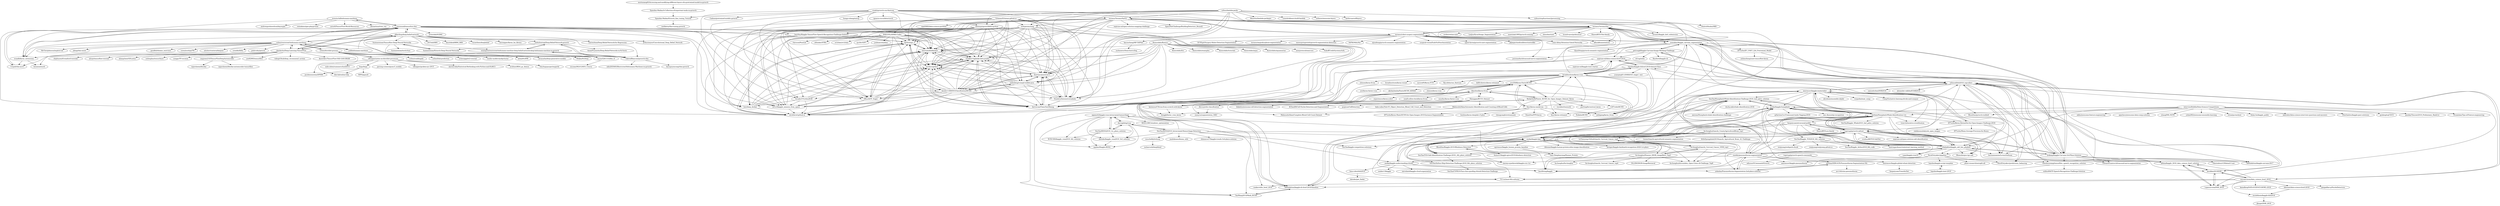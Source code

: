 digraph G {
"monsta-hd/boltzmann-machines" -> "meownoid/tensorfow-rbm"
"monsta-hd/boltzmann-machines" -> "andrewgordonwilson/bayesgan" ["e"=1]
"monsta-hd/boltzmann-machines" -> "wuaalb/keras_extensions"
"monsta-hd/boltzmann-machines" -> "reiinakano/gan-playground"
"monsta-hd/boltzmann-machines" -> "astorfi/TensorFlow-World-Resources" ["e"=1]
"monsta-hd/boltzmann-machines" -> "ofirnachum/tree_rnn" ["e"=1]
"fgvbrt/nips_rl" -> "sherman/blobkeeper"
"fgvbrt/nips_rl" -> "atrof/atrof.github.io"
"fgvbrt/nips_rl" -> "oavdeev/getbox"
"Shenggan/BCCD_Dataset" -> "kbardool/keras-frcnn"
"Shenggan/BCCD_Dataset" -> "MahmudulAlam/Complete-Blood-Cell-Count-Dataset"
"Shenggan/BCCD_Dataset" -> "zxaoyou/segmentation_WBC"
"Shenggan/BCCD_Dataset" -> "MahmudulAlam/Automatic-Identification-and-Counting-of-Blood-Cells"
"Shenggan/BCCD_Dataset" -> "dhruvp/wbc-classification"
"Shenggan/BCCD_Dataset" -> "KChen89/Cell-Nuclei-Detection-and-Segmentation" ["e"=1]
"Shenggan/BCCD_Dataset" -> "quqixun/CellDetection"
"Shenggan/BCCD_Dataset" -> "bala-codes/Yolo-V5_Object_Detection_Blood_Cell_Count_and_Detection"
"Shenggan/BCCD_Dataset" -> "blakeliu/awesome-cell-detection-segmentation" ["e"=1]
"wuaalb/keras_extensions" -> "meownoid/tensorfow-rbm"
"wuaalb/keras_extensions" -> "benanne/morb" ["e"=1]
"wuaalb/keras_extensions" -> "Cospel/rbm-ae-tf"
"tugstugi/pytorch-speech-commands" -> "adiyoss/GCommandsPytorch"
"tugstugi/pytorch-speech-commands" -> "xiaozhouwang/tensorflow_speech_recognition_solution"
"ternaus/TernausNetV2" -> "ternaus/TernausNet"
"ternaus/TernausNetV2" -> "ternaus/robot-surgery-segmentation"
"ternaus/TernausNetV2" -> "dmitrijsc/practical-rl"
"ternaus/TernausNetV2" -> "ternaus/kaggle_dstl_submission" ["e"=1]
"ternaus/TernausNetV2" -> "kiselev1189/EEGClassificationMCNN"
"ternaus/TernausNetV2" -> "ex4sperans/mag"
"ternaus/TernausNetV2" -> "oavdeev/getbox"
"ternaus/TernausNetV2" -> "sherman/blobkeeper"
"ternaus/TernausNetV2" -> "Dumbris/InteractiveLabeler"
"ternaus/TernausNetV2" -> "n01z3/kaggle_amazon_from_space"
"ternaus/TernausNetV2" -> "fgvbrt/nips_rl"
"ternaus/TernausNetV2" -> "lext/deep_docker"
"ternaus/TernausNetV2" -> "DBusAI/TF_Eager"
"ternaus/TernausNetV2" -> "neptune-ml/open-solution-mapping-challenge" ["e"=1]
"ternaus/TernausNetV2" -> "SpaceNetChallenge/BuildingDetectors_Round2" ["e"=1]
"broadinstitute/keras-rcnn" -> "lopuhin/kaggle-dsbowl-2018-dataset-fixes"
"broadinstitute/keras-rcnn" -> "killthekitten/kaggle-ds-bowl-2018-baseline"
"broadinstitute/keras-rcnn" -> "yhenon/keras-frcnn" ["e"=1]
"broadinstitute/keras-rcnn" -> "neptune-ml/data-science-bowl-2018"
"broadinstitute/keras-rcnn" -> "asanakoy/kaggle_carvana_segmentation"
"broadinstitute/keras-rcnn" -> "broadinstitute/keras-resnet" ["e"=1]
"broadinstitute/keras-rcnn" -> "jinfagang/keras_frcnn" ["e"=1]
"broadinstitute/keras-rcnn" -> "YanWang2014/Mask_RCNN"
"broadinstitute/keras-rcnn" -> "selimsef/dsb2018_topcoders"
"broadinstitute/keras-rcnn" -> "you359/Keras-FasterRCNN"
"broadinstitute/keras-rcnn" -> "aurora95/Keras-FCN" ["e"=1]
"broadinstitute/keras-rcnn" -> "fizyr/keras-retinanet" ["e"=1]
"broadinstitute/keras-rcnn" -> "ternaus/TernausNet"
"broadinstitute/keras-rcnn" -> "flyyufelix/cnn_finetune" ["e"=1]
"broadinstitute/keras-rcnn" -> "delftrobotics/keras-retinanet"
"Spandan-Madan/A-Collection-of-important-tasks-in-pytorch" -> "Spandan-Madan/Pytorch_fine_tuning_Tutorial"
"lime-robot/dsb2019" -> "okotaku/pet_finder" ["e"=1]
"fluencelabs/fluence" -> "fluencelabs/fce"
"fluencelabs/fluence" -> "Dumbris/InteractiveLabeler"
"fluencelabs/fluence" -> "dmitrijsc/practical-rl"
"fluencelabs/fluence" -> "fluencelabs/examples"
"fluencelabs/fluence" -> "fluencelabs/tutorials"
"fluencelabs/fluence" -> "oavdeev/getbox"
"fluencelabs/fluence" -> "fluencelabs/aqua"
"fluencelabs/fluence" -> "dartrevan/ChemTextMining"
"fluencelabs/fluence" -> "sherman/blobkeeper"
"fluencelabs/fluence" -> "indeedeng/vowpal-wabbit-java"
"fluencelabs/fluence" -> "kiselev1189/EEGClassificationMCNN"
"fluencelabs/fluence" -> "fluencelabs/aquamarine"
"fluencelabs/fluence" -> "emakhov/agilelab-data-quality"
"fluencelabs/fluence" -> "nearprotocol/nearcore" ["e"=1]
"fluencelabs/fluence" -> "TinkoffCreditSystems/tofu" ["e"=1]
"you359/Keras-FasterRCNN" -> "jinfagang/keras_frcnn" ["e"=1]
"you359/Keras-FasterRCNN" -> "RockyXu66/Faster_RCNN_for_Open_Images_Dataset_Keras"
"you359/Keras-FasterRCNN" -> "kbardool/keras-frcnn"
"you359/Keras-FasterRCNN" -> "kentaroy47/frcnn-from-scratch-with-keras"
"you359/Keras-FasterRCNN" -> "yizt/keras-faster-rcnn"
"you359/Keras-FasterRCNN" -> "dongjk/faster_rcnn_keras"
"you359/Keras-FasterRCNN" -> "broadinstitute/keras-rcnn"
"you359/Keras-FasterRCNN" -> "fizyr/keras-maskrcnn"
"you359/Keras-FasterRCNN" -> "akshaylamba/FasterRCNN_KERAS" ["e"=1]
"you359/Keras-FasterRCNN" -> "yhenon/keras-rcnn"
"LiChenyang-Github/tianchi_Cervical_Cancer_top4" -> "lin-honghui/tianchi_Cervical_Cancer_VNNI_top1"
"LiChenyang-Github/tianchi_Cervical_Cancer_top4" -> "lin-honghui/drivendata_Open-Cities-AI-Challenge_Top8"
"ryfeus/lambda-packs" -> "Miserlou/lambda-packages" ["e"=1]
"ryfeus/lambda-packs" -> "dmitrijsc/practical-rl"
"ryfeus/lambda-packs" -> "ryfeus/stepfunctions2processing"
"ryfeus/lambda-packs" -> "oavdeev/getbox"
"ryfeus/lambda-packs" -> "Dumbris/InteractiveLabeler"
"ryfeus/lambda-packs" -> "ryansb/sklearn-build-lambda" ["e"=1]
"ryfeus/lambda-packs" -> "kiselev1189/EEGClassificationMCNN"
"ryfeus/lambda-packs" -> "ex4sperans/mag"
"ryfeus/lambda-packs" -> "indeedeng/vowpal-wabbit-java"
"ryfeus/lambda-packs" -> "mthenw/awesome-layers" ["e"=1]
"ryfeus/lambda-packs" -> "keithrozario/Klayers" ["e"=1]
"ryfeus/lambda-packs" -> "ternaus/TernausNetV2"
"ryfeus/lambda-packs" -> "emakhov/agilelab-data-quality"
"ryfeus/lambda-packs" -> "dartrevan/ChemTextMining"
"ryfeus/lambda-packs" -> "alexeygrigorev/libftrl-python"
"SeuTao/Humpback-Whale-Identification-Challenge-2019_2nd_palce_solution" -> "pudae/kaggle-humpback"
"SeuTao/Humpback-Whale-Identification-Challenge-2019_2nd_palce_solution" -> "earhian/Humpback-Whale-Identification-1st-"
"SeuTao/Humpback-Whale-Identification-Challenge-2019_2nd_palce_solution" -> "SeuTao/TGS-Salt-Identification-Challenge-2018-_4th_place_solution"
"SeuTao/Humpback-Whale-Identification-Challenge-2019_2nd_palce_solution" -> "SeuTao/Airbus-Ship-Detection-Challenge-2018_8th_place_solution"
"SeuTao/Humpback-Whale-Identification-Challenge-2019_2nd_palce_solution" -> "pudae/kaggle-hpa"
"SeuTao/Humpback-Whale-Identification-Challenge-2019_2nd_palce_solution" -> "aaxwaz/Humpback-whale-identification-challenge"
"SeuTao/Humpback-Whale-Identification-Challenge-2019_2nd_palce_solution" -> "ducha-aiki/whale-identification-2018"
"SeuTao/Humpback-Whale-Identification-Challenge-2019_2nd_palce_solution" -> "maciej-sypetkowski/kaggle-rcic-1st"
"Spandan-Madan/Pytorch_fine_tuning_Tutorial" -> "meliketoy/fine-tuning.pytorch"
"earhian/Humpback-Whale-Identification-1st-" -> "SeuTao/Humpback-Whale-Identification-Challenge-2019_2nd_palce_solution"
"earhian/Humpback-Whale-Identification-1st-" -> "pudae/kaggle-humpback"
"earhian/Humpback-Whale-Identification-1st-" -> "pudae/kaggle-hpa"
"earhian/Humpback-Whale-Identification-1st-" -> "amirassov/kaggle-imaterialist"
"earhian/Humpback-Whale-Identification-1st-" -> "ybabakhin/kaggle_salt_bes_phalanx"
"earhian/Humpback-Whale-Identification-1st-" -> "tugstugi/pytorch-saltnet"
"earhian/Humpback-Whale-Identification-1st-" -> "bermanmaxim/LovaszSoftmax" ["e"=1]
"earhian/Humpback-Whale-Identification-1st-" -> "SeuTao/Kaggle_Whale2019_2nd_palce_solution"
"earhian/Humpback-Whale-Identification-1st-" -> "trent-b/iterative-stratification" ["e"=1]
"earhian/Humpback-Whale-Identification-1st-" -> "bestfitting/kaggle" ["e"=1]
"earhian/Humpback-Whale-Identification-1st-" -> "sneddy/pneumothorax-segmentation"
"earhian/Humpback-Whale-Identification-1st-" -> "selimsef/dsb2018_topcoders"
"earhian/Humpback-Whale-Identification-1st-" -> "ZFTurbo/Keras-RetinaNet-for-Open-Images-Challenge-2018"
"earhian/Humpback-Whale-Identification-1st-" -> "liaopeiyuan/ml-arsenal-public"
"earhian/Humpback-Whale-Identification-1st-" -> "PavelOstyakov/pipeline"
"RockyXu66/Faster_RCNN_for_Open_Images_Dataset_Keras" -> "kbardool/keras-frcnn"
"RockyXu66/Faster_RCNN_for_Open_Images_Dataset_Keras" -> "you359/Keras-FasterRCNN"
"RockyXu66/Faster_RCNN_for_Open_Images_Dataset_Keras" -> "kentaroy47/frcnn-from-scratch-with-keras"
"RockyXu66/Faster_RCNN_for_Open_Images_Dataset_Keras" -> "jinfagang/keras_frcnn" ["e"=1]
"RockyXu66/Faster_RCNN_for_Open_Images_Dataset_Keras" -> "dongjk/faster_rcnn_keras"
"RockyXu66/Faster_RCNN_for_Open_Images_Dataset_Keras" -> "broadinstitute/keras-rcnn"
"RockyXu66/Faster_RCNN_for_Open_Images_Dataset_Keras" -> "1297rohit/RCNN"
"RockyXu66/Faster_RCNN_for_Open_Images_Dataset_Keras" -> "fizyr/keras-retinanet" ["e"=1]
"RockyXu66/Faster_RCNN_for_Open_Images_Dataset_Keras" -> "fizyr/keras-maskrcnn"
"RockyXu66/Faster_RCNN_for_Open_Images_Dataset_Keras" -> "tryolabs/luminoth" ["e"=1]
"RockyXu66/Faster_RCNN_for_Open_Images_Dataset_Keras" -> "pierluigiferrari/ssd_keras" ["e"=1]
"SeuTao/RSNA2019_Intracranial-Hemorrhage-Detection" -> "darraghdog/rsna"
"SeuTao/RSNA2019_Intracranial-Hemorrhage-Detection" -> "okotaku/kaggle_rsna2019_3rd_solution"
"SeuTao/RSNA2019_Intracranial-Hemorrhage-Detection" -> "SeuTao/kaggle-competition-solutions"
"SeuTao/RSNA2019_Intracranial-Hemorrhage-Detection" -> "appian42/kaggle-rsna-intracranial-hemorrhage"
"SeuTao/RSNA2019_Intracranial-Hemorrhage-Detection" -> "analokmaus/kuma_utils" ["e"=1]
"SeuTao/RSNA2019_Intracranial-Hemorrhage-Detection" -> "pudae/kaggle-hpa"
"SeuTao/RSNA2019_Intracranial-Hemorrhage-Detection" -> "muschellij2/ichseg"
"SeuTao/RSNA2019_Intracranial-Hemorrhage-Detection" -> "pudae/kaggle-understanding-clouds"
"SeuTao/RSNA2019_Intracranial-Hemorrhage-Detection" -> "yelanlan/Pneumothorax-Segmentation-2nd-place-solution"
"SeuTao/RSNA2019_Intracranial-Hemorrhage-Detection" -> "shimacos37/kaggle-trends-3rd-place-solution" ["e"=1]
"fizyr/keras-maskrcnn" -> "fizyr/keras-retinanet" ["e"=1]
"fizyr/keras-maskrcnn" -> "DeanDon/FPN-keras"
"fizyr/keras-maskrcnn" -> "ZFTurbo/Keras-Mask-RCNN-for-Open-Images-2019-Instance-Segmentation"
"fizyr/keras-maskrcnn" -> "jinfagang/keras_frcnn" ["e"=1]
"fizyr/keras-maskrcnn" -> "bonlime/keras-deeplab-v3-plus" ["e"=1]
"fizyr/keras-maskrcnn" -> "you359/Keras-FasterRCNN"
"fizyr/keras-maskrcnn" -> "broadinstitute/keras-rcnn"
"fizyr/keras-maskrcnn" -> "chengyangfu/retinamask" ["e"=1]
"spytensor/kaggle_human_protein_baseline" -> "Gary-Deeplearning/Human_Protein"
"ternaus/TernausNet" -> "ternaus/robot-surgery-segmentation"
"ternaus/TernausNet" -> "ternaus/TernausNetV2"
"ternaus/TernausNet" -> "asanakoy/kaggle_carvana_segmentation"
"ternaus/TernausNet" -> "ozan-oktay/Attention-Gated-Networks" ["e"=1]
"ternaus/TernausNet" -> "selimsef/dsb2018_topcoders"
"ternaus/TernausNet" -> "bermanmaxim/LovaszSoftmax" ["e"=1]
"ternaus/TernausNet" -> "lyakaap/Kaggle-Carvana-3rd-Place-Solution"
"ternaus/TernausNet" -> "albu/albumentations" ["e"=1]
"ternaus/TernausNet" -> "orobix/retina-unet" ["e"=1]
"ternaus/TernausNet" -> "LeeJunHyun/Image_Segmentation" ["e"=1]
"ternaus/TernausNet" -> "meetshah1995/pytorch-semseg" ["e"=1]
"ternaus/TernausNet" -> "zhixuhao/unet" ["e"=1]
"ternaus/TernausNet" -> "ternaus/kaggle_dstl_submission" ["e"=1]
"ternaus/TernausNet" -> "lucasb-eyer/pydensecrf" ["e"=1]
"ternaus/TernausNet" -> "ShawnBIT/UNet-family" ["e"=1]
"ZFTurbo/ZF_UNET_224_Pretrained_Model" -> "killthekitten/kaggle-carvana-2017"
"ZFTurbo/ZF_UNET_224_Pretrained_Model" -> "zizhaozhang/unet-tensorflow-keras" ["e"=1]
"1297rohit/RCNN" -> "Hulkido/RCNN"
"ybabakhin/kaggle_salt_bes_phalanx" -> "amirassov/kaggle-imaterialist"
"ybabakhin/kaggle_salt_bes_phalanx" -> "tugstugi/pytorch-saltnet"
"ybabakhin/kaggle_salt_bes_phalanx" -> "pudae/kaggle-humpback"
"ybabakhin/kaggle_salt_bes_phalanx" -> "earhian/Humpback-Whale-Identification-1st-"
"ybabakhin/kaggle_salt_bes_phalanx" -> "bermanmaxim/LovaszSoftmax" ["e"=1]
"ybabakhin/kaggle_salt_bes_phalanx" -> "pudae/kaggle-hpa"
"ybabakhin/kaggle_salt_bes_phalanx" -> "lRomul/argus-tgs-salt"
"ybabakhin/kaggle_salt_bes_phalanx" -> "selimsef/dsb2018_topcoders"
"ybabakhin/kaggle_salt_bes_phalanx" -> "SeuTao/Humpback-Whale-Identification-Challenge-2019_2nd_palce_solution"
"ybabakhin/kaggle_salt_bes_phalanx" -> "SeuTao/TGS-Salt-Identification-Challenge-2018-_4th_place_solution"
"ybabakhin/kaggle_salt_bes_phalanx" -> "sneddy/pneumothorax-segmentation"
"ybabakhin/kaggle_salt_bes_phalanx" -> "bestfitting/kaggle" ["e"=1]
"ybabakhin/kaggle_salt_bes_phalanx" -> "i-pan/kaggle-rsna18" ["e"=1]
"ybabakhin/kaggle_salt_bes_phalanx" -> "PavelOstyakov/pipeline"
"ybabakhin/kaggle_salt_bes_phalanx" -> "lyakaap/Kaggle-Carvana-3rd-Place-Solution"
"mortezamg63/Accessing-and-modifying-different-layers-of-a-pretrained-model-in-pytorch" -> "Spandan-Madan/A-Collection-of-important-tasks-in-pytorch"
"fuzimaoxinan/Pytorch-Deep-Neural-Networks" -> "fuzimaoxinan/Tensorflow-Deep-Neural-Networks"
"fuzimaoxinan/Tensorflow-Deep-Neural-Networks" -> "fuzimaoxinan/Pytorch-Deep-Neural-Networks"
"fuzimaoxinan/Tensorflow-Deep-Neural-Networks" -> "myme5261314/dbn_tf"
"fuzimaoxinan/Tensorflow-Deep-Neural-Networks" -> "fuzimaoxinan/torch-fuzz"
"lyakaap/Kaggle-Carvana-3rd-Place-Solution" -> "asanakoy/kaggle_carvana_segmentation"
"lyakaap/Kaggle-Carvana-3rd-Place-Solution" -> "pdima/kaggle_2018_data_science_bowl_solution"
"lyakaap/Kaggle-Carvana-3rd-Place-Solution" -> "tugstugi/pytorch-saltnet"
"lyakaap/Kaggle-Carvana-3rd-Place-Solution" -> "killthekitten/kaggle-carvana-2017"
"lyakaap/Kaggle-Carvana-3rd-Place-Solution" -> "selimsef/dsb2018_topcoders"
"lyakaap/Kaggle-Carvana-3rd-Place-Solution" -> "petrosgk/Kaggle-Carvana-Image-Masking-Challenge"
"lyakaap/Kaggle-Carvana-3rd-Place-Solution" -> "GlastonburyC/Dilated-U-net"
"lyakaap/Kaggle-Carvana-3rd-Place-Solution" -> "xiaozhouwang/tensorflow_speech_recognition_solution"
"lyakaap/Kaggle-Carvana-3rd-Place-Solution" -> "neptune-ml/data-science-bowl-2018"
"lyakaap/Kaggle-Carvana-3rd-Place-Solution" -> "EdwardTyantov/ultrasound-nerve-segmentation" ["e"=1]
"lyakaap/Kaggle-Carvana-3rd-Place-Solution" -> "ternaus/TernausNet"
"lyakaap/Kaggle-Carvana-3rd-Place-Solution" -> "ybabakhin/kaggle_salt_bes_phalanx"
"pudae/kaggle-hpa" -> "pudae/kaggle-humpback"
"pudae/kaggle-hpa" -> "SeuTao/Humpback-Whale-Identification-Challenge-2019_2nd_palce_solution"
"pudae/kaggle-hpa" -> "earhian/Humpback-Whale-Identification-1st-"
"pudae/kaggle-hpa" -> "YU1ut/imet-6th-soltuion"
"pudae/kaggle-hpa" -> "tugstugi/pytorch-saltnet"
"pudae/kaggle-hpa" -> "Gary-Deeplearning/Human_Protein"
"pudae/kaggle-hpa" -> "pudae/kaggle-understanding-clouds"
"pudae/kaggle-hpa" -> "spytensor/kaggle_human_protein_baseline"
"pudae/kaggle-hpa" -> "BloodAxe/Kaggle-2019-Blindness-Detection"
"pudae/kaggle-hpa" -> "maciej-sypetkowski/kaggle-rcic-1st"
"pudae/kaggle-hpa" -> "ildoonet/kaggle-human-protein-atlas-image-classification"
"pudae/kaggle-hpa" -> "SeuTao/kaggle-competition-solutions"
"pudae/kaggle-hpa" -> "amirassov/kaggle-imaterialist"
"pudae/kaggle-hpa" -> "psinger/kaggle-landmark-recognition-2020-1st-place" ["e"=1]
"pudae/kaggle-hpa" -> "ybabakhin/kaggle_salt_bes_phalanx"
"lin-honghui/tianchi_CountyAgriculturalBrain_top1" -> "lin-honghui/tianchi_Cervical_Cancer_VNNI_top1"
"lin-honghui/tianchi_CountyAgriculturalBrain_top1" -> "lin-honghui/drivendata_Open-Cities-AI-Challenge_Top8"
"lin-honghui/tianchi_CountyAgriculturalBrain_top1" -> "LiChenyang-Github/tianchi_Cervical_Cancer_top4"
"lin-honghui/tianchi_CountyAgriculturalBrain_top1" -> "lin-honghui/Huawei_DIGIX_ImageRetri_Top2"
"lin-honghui/tianchi_CountyAgriculturalBrain_top1" -> "Lmoer/tianchi-agricultural-semantic-segmentation"
"lin-honghui/tianchi_CountyAgriculturalBrain_top1" -> "littleSpongebob/2019tianchi_Agricultural_Brain_AI_Challenge"
"lin-honghui/Huawei_DIGIX_ImageRetri_Top2" -> "lin-honghui/tianchi_Cervical_Cancer_VNNI_top1"
"lin-honghui/Huawei_DIGIX_ImageRetri_Top2" -> "lin-honghui/drivendata_Open-Cities-AI-Challenge_Top8"
"lin-honghui/Huawei_DIGIX_ImageRetri_Top2" -> "lin-honghui/lin-honghui"
"lin-honghui/Huawei_DIGIX_ImageRetri_Top2" -> "lin-honghui/tianchi_Cervical_Cancer_top4"
"lin-honghui/Huawei_DIGIX_ImageRetri_Top2" -> "LiChenyang-Github/tianchi_Cervical_Cancer_top4"
"lin-honghui/Huawei_DIGIX_ImageRetri_Top2" -> "DLLXW/DIGIX-ImageRetrieval"
"SeuTao/Kaggle_TGS2018_4th_solution" -> "SeuTao/Kaggle_Airbus2018_8th_code"
"SeuTao/Kaggle_TGS2018_4th_solution" -> "matrixgardener/statistical_learning_method" ["e"=1]
"SeuTao/Kaggle_TGS2018_4th_solution" -> "weijiyang/webpack-chunk"
"SeuTao/Kaggle_TGS2018_4th_solution" -> "weijiyang/weijiyang.github.io" ["e"=1]
"interviewBubble/Data-Science-Competitions" -> "earhian/Humpback-Whale-Identification-1st-"
"interviewBubble/Data-Science-Competitions" -> "aikho/awesome-feature-engineering" ["e"=1]
"interviewBubble/Data-Science-Competitions" -> "apachecn/awesome-data-comp-solution" ["e"=1]
"interviewBubble/Data-Science-Competitions" -> "yhangf/ML-NOTE" ["e"=1]
"interviewBubble/Data-Science-Competitions" -> "ybabakhin/kaggle_salt_bes_phalanx"
"interviewBubble/Data-Science-Competitions" -> "BloodAxe/pytorch-toolbelt" ["e"=1]
"interviewBubble/Data-Science-Competitions" -> "yzhao062/awesome-ensemble-learning" ["e"=1]
"interviewBubble/Data-Science-Competitions" -> "h2oai/pystacknet" ["e"=1]
"interviewBubble/Data-Science-Competitions" -> "finlay-liu/kaggle_public" ["e"=1]
"interviewBubble/Data-Science-Competitions" -> "iamtodor/data-science-interview-questions-and-answers" ["e"=1]
"interviewBubble/Data-Science-Competitions" -> "EliotAndres/kaggle-past-solutions" ["e"=1]
"interviewBubble/Data-Science-Competitions" -> "geekinglcq/CDCS" ["e"=1]
"interviewBubble/Data-Science-Competitions" -> "guoday/Tencent2019_Preliminary_Rank1st" ["e"=1]
"interviewBubble/Data-Science-Competitions" -> "pudae/kaggle-hpa"
"interviewBubble/Data-Science-Competitions" -> "Pysamlam/Tips-of-Feature-engineering" ["e"=1]
"liaopeiyuan/ml-arsenal-public" -> "bermanmaxim/LovaszSoftmax" ["e"=1]
"liaopeiyuan/ml-arsenal-public" -> "tugstugi/pytorch-saltnet"
"liaopeiyuan/ml-arsenal-public" -> "ShawnBIT/Loss-family"
"liaopeiyuan/ml-arsenal-public" -> "SeuTao/Kaggle_TGS2018_4th_solution"
"liaopeiyuan/ml-arsenal-public" -> "lin-honghui/tianchi_CountyAgriculturalBrain_top1"
"liaopeiyuan/ml-arsenal-public" -> "SeuTao/TGS-Salt-Identification-Challenge-2018-_4th_place_solution"
"liaopeiyuan/ml-arsenal-public" -> "i-pan/kaggle-rsna18" ["e"=1]
"cmgreen210/TensorFlowDeepAutoencoder" -> "rajarsheem/libsdae-autoencoder-tensorflow" ["e"=1]
"cmgreen210/TensorFlowDeepAutoencoder" -> "rajarsheem/libsdae"
"selimsef/dsb2018_topcoders" -> "jacobkie/2018DSB"
"selimsef/dsb2018_topcoders" -> "Lopezurrutia/DSB_2018"
"selimsef/dsb2018_topcoders" -> "mirzaevinom/data_science_bowl_2018"
"selimsef/dsb2018_topcoders" -> "pdima/kaggle_2018_data_science_bowl_solution"
"selimsef/dsb2018_topcoders" -> "asanakoy/kaggle_carvana_segmentation"
"selimsef/dsb2018_topcoders" -> "lopuhin/kaggle-dsbowl-2018-dataset-fixes"
"selimsef/dsb2018_topcoders" -> "lyakaap/Kaggle-Carvana-3rd-Place-Solution"
"selimsef/dsb2018_topcoders" -> "ybabakhin/kaggle_salt_bes_phalanx"
"selimsef/dsb2018_topcoders" -> "samuelschen/DSB2018"
"selimsef/dsb2018_topcoders" -> "ternaus/TernausNet"
"selimsef/dsb2018_topcoders" -> "tugstugi/pytorch-saltnet"
"selimsef/dsb2018_topcoders" -> "alexander-rakhlin/ICIAR2018" ["e"=1]
"selimsef/dsb2018_topcoders" -> "PavelOstyakov/predictions_balancing"
"selimsef/dsb2018_topcoders" -> "amirassov/kaggle-imaterialist"
"selimsef/dsb2018_topcoders" -> "bermanmaxim/LovaszSoftmax" ["e"=1]
"kbardool/keras-frcnn" -> "kentaroy47/frcnn-from-scratch-with-keras"
"kbardool/keras-frcnn" -> "RockyXu66/Faster_RCNN_for_Open_Images_Dataset_Keras"
"kbardool/keras-frcnn" -> "you359/Keras-FasterRCNN"
"kbardool/keras-frcnn" -> "Shenggan/BCCD_Dataset"
"kbardool/keras-frcnn" -> "jinfagang/keras_frcnn" ["e"=1]
"kbardool/keras-frcnn" -> "small-yellow-duck/keras-frcnn"
"kbardool/keras-frcnn" -> "moyiliyi/keras-faster-rcnn" ["e"=1]
"kbardool/keras-frcnn" -> "experiencor/keras-yolo3" ["e"=1]
"creafz/pytorch-cnn-finetune" -> "dmitrijsc/practical-rl"
"creafz/pytorch-cnn-finetune" -> "ignacio-rocco/detectorch" ["e"=1]
"creafz/pytorch-cnn-finetune" -> "Spandan-Madan/Pytorch_fine_tuning_Tutorial"
"creafz/pytorch-cnn-finetune" -> "ternaus/TernausNetV2"
"creafz/pytorch-cnn-finetune" -> "bestfitting/kaggle" ["e"=1]
"creafz/pytorch-cnn-finetune" -> "kiselev1189/EEGClassificationMCNN"
"creafz/pytorch-cnn-finetune" -> "alexeygrigorev/libftrl-python"
"creafz/pytorch-cnn-finetune" -> "oavdeev/getbox"
"creafz/pytorch-cnn-finetune" -> "n01z3/kaggle_amazon_from_space"
"creafz/pytorch-cnn-finetune" -> "dartrevan/ChemTextMining"
"creafz/pytorch-cnn-finetune" -> "sherman/blobkeeper"
"creafz/pytorch-cnn-finetune" -> "pudae/kaggle-hpa"
"creafz/pytorch-cnn-finetune" -> "DBusAI/TF_Eager"
"creafz/pytorch-cnn-finetune" -> "Cadene/pretrained-models.pytorch" ["e"=1]
"creafz/pytorch-cnn-finetune" -> "hongyi-zhang/mixup" ["e"=1]
"amirassov/kaggle-global-wheat-detection" -> "liaopeiyuan/TransferDet"
"myme5261314/dbn_tf" -> "siucaan/ML0120EN_Course"
"mehulrastogi/Deep-Belief-Network-pytorch" -> "wmingwei/restricted-boltzmann-machine-deep-belief-network-deep-boltzmann-machine-in-pytorch"
"mehulrastogi/Deep-Belief-Network-pytorch" -> "GabrielBianconi/pytorch-rbm"
"mehulrastogi/Deep-Belief-Network-pytorch" -> "AmanPriyanshu/Deep-Belief-Networks-in-PyTorch"
"mehulrastogi/Deep-Belief-Network-pytorch" -> "fuzimaoxinan/Pytorch-Deep-Neural-Networks"
"yell/boltzmann-machines" -> "MelJan/PyDeep"
"yell/boltzmann-machines" -> "echen/restricted-boltzmann-machines"
"yell/boltzmann-machines" -> "atreyasha/deep-generative-models"
"yell/boltzmann-machines" -> "meownoid/tensorfow-rbm"
"echen/dirichlet-process" -> "tdhopper/notes-on-dirichlet-processes"
"echen/dirichlet-process" -> "kzhai/PyNPB" ["e"=1]
"echen/dirichlet-process" -> "echen/scaldingale" ["e"=1]
"echen/dirichlet-process" -> "jacobeisenstein/DPMM"
"echen/dirichlet-process" -> "echen/restricted-boltzmann-machines"
"echen/dirichlet-process" -> "echen/link-prediction" ["e"=1]
"echen/dirichlet-process" -> "echen/ggplot2-tutorial" ["e"=1]
"echen/dirichlet-process" -> "teodor-moldovan/dpcluster"
"echen/restricted-boltzmann-machines" -> "yell/boltzmann-machines"
"echen/restricted-boltzmann-machines" -> "echen/dirichlet-process"
"echen/restricted-boltzmann-machines" -> "nitishsrivastava/deepnet" ["e"=1]
"echen/restricted-boltzmann-machines" -> "meownoid/tensorfow-rbm"
"echen/restricted-boltzmann-machines" -> "GabrielBianconi/pytorch-rbm"
"echen/restricted-boltzmann-machines" -> "benanne/morb" ["e"=1]
"echen/restricted-boltzmann-machines" -> "srendle/libfm" ["e"=1]
"echen/restricted-boltzmann-machines" -> "piskvorky/gensim" ["e"=1]
"echen/restricted-boltzmann-machines" -> "MrChrisJohnson/implicit-mf" ["e"=1]
"echen/restricted-boltzmann-machines" -> "jdeng/rbm-mnist" ["e"=1]
"echen/restricted-boltzmann-machines" -> "wuaalb/keras_extensions"
"echen/restricted-boltzmann-machines" -> "albertbup/deep-belief-network"
"echen/restricted-boltzmann-machines" -> "goodfeli/theano_exercises" ["e"=1]
"echen/restricted-boltzmann-machines" -> "blackecho/Deep-Learning-TensorFlow"
"echen/restricted-boltzmann-machines" -> "coreylynch/pyFM" ["e"=1]
"Lopezurrutia/DSB_2018" -> "jacobkie/2018DSB"
"Lopezurrutia/DSB_2018" -> "pdima/kaggle_2018_data_science_bowl_solution"
"SeuTao/Airbus-Ship-Detection-Challenge-2018_8th_place_solution" -> "SeuTao/CVPR19-Face-Anti-spoofing-Attack-Detection-Challenge"
"ZFTurbo/Keras-RetinaNet-for-Open-Images-Challenge-2018" -> "amirassov/kaggle-imaterialist"
"ZFTurbo/Keras-RetinaNet-for-Open-Images-Challenge-2018" -> "ZFTurbo/Mean-Average-Precision-for-Boxes"
"ZFTurbo/Keras-RetinaNet-for-Open-Images-Challenge-2018" -> "radekosmulski/yolo_open_images"
"ZFTurbo/Keras-RetinaNet-for-Open-Images-Challenge-2018" -> "killthekitten/kaggle-carvana-2017"
"ZFTurbo/Keras-RetinaNet-for-Open-Images-Challenge-2018" -> "lRomul/argus-tgs-salt"
"ZFTurbo/Keras-RetinaNet-for-Open-Images-Challenge-2018" -> "pudae/kaggle-humpback"
"asanakoy/kaggle_carvana_segmentation" -> "lyakaap/Kaggle-Carvana-3rd-Place-Solution"
"asanakoy/kaggle_carvana_segmentation" -> "petrosgk/Kaggle-Carvana-Image-Masking-Challenge"
"asanakoy/kaggle_carvana_segmentation" -> "ternaus/TernausNet"
"asanakoy/kaggle_carvana_segmentation" -> "selimsef/dsb2018_topcoders"
"asanakoy/kaggle_carvana_segmentation" -> "killthekitten/kaggle-ds-bowl-2018-baseline"
"asanakoy/kaggle_carvana_segmentation" -> "neptune-ml/data-science-bowl-2018"
"asanakoy/kaggle_carvana_segmentation" -> "snakers4/ds_bowl_2018" ["e"=1]
"asanakoy/kaggle_carvana_segmentation" -> "broadinstitute/keras-rcnn"
"asanakoy/kaggle_carvana_segmentation" -> "ternaus/robot-surgery-segmentation"
"asanakoy/kaggle_carvana_segmentation" -> "ybabakhin/kaggle_salt_bes_phalanx"
"asanakoy/kaggle_carvana_segmentation" -> "killthekitten/kaggle-carvana-2017"
"asanakoy/kaggle_carvana_segmentation" -> "xiaozhouwang/tensorflow_speech_recognition_solution"
"asanakoy/kaggle_carvana_segmentation" -> "ZFTurbo/ZF_UNET_224_Pretrained_Model"
"asanakoy/kaggle_carvana_segmentation" -> "ZijunDeng/pytorch-semantic-segmentation" ["e"=1]
"asanakoy/kaggle_carvana_segmentation" -> "ternaus/TernausNetV2"
"jacobkie/2018DSB" -> "Lopezurrutia/DSB_2018"
"jacobkie/2018DSB" -> "pdima/kaggle_2018_data_science_bowl_solution"
"jacobkie/2018DSB" -> "selimsef/dsb2018_topcoders"
"jacobkie/2018DSB" -> "mirzaevinom/data_science_bowl_2018"
"killthekitten/kaggle-ds-bowl-2018-baseline" -> "neptune-ml/data-science-bowl-2018"
"killthekitten/kaggle-ds-bowl-2018-baseline" -> "YanWang2014/Mask_RCNN"
"killthekitten/kaggle-ds-bowl-2018-baseline" -> "lopuhin/kaggle-dsbowl-2018-dataset-fixes"
"mirzaevinom/data_science_bowl_2018" -> "jacobkie/2018DSB"
"mirzaevinom/data_science_bowl_2018" -> "selimsef/dsb2018_topcoders"
"mirzaevinom/data_science_bowl_2018" -> "pdima/kaggle_2018_data_science_bowl_solution"
"mirzaevinom/data_science_bowl_2018" -> "Lopezurrutia/DSB_2018"
"mirzaevinom/data_science_bowl_2018" -> "ildoonet/data-science-bowl-2018"
"mirzaevinom/data_science_bowl_2018" -> "gangadhar-p/NucleiDetectron"
"mirzaevinom/data_science_bowl_2018" -> "killthekitten/kaggle-ds-bowl-2018-baseline"
"mirzaevinom/data_science_bowl_2018" -> "kamalkraj/DATA-SCIENCE-BOWL-2018"
"mirzaevinom/data_science_bowl_2018" -> "nicolefinnie/kaggle-dsb2018"
"mirzaevinom/data_science_bowl_2018" -> "snakers4/ds_bowl_2018" ["e"=1]
"pdima/kaggle_2018_data_science_bowl_solution" -> "jacobkie/2018DSB"
"pdima/kaggle_2018_data_science_bowl_solution" -> "Lopezurrutia/DSB_2018"
"MahmudulAlam/Automatic-Identification-and-Counting-of-Blood-Cells" -> "MahmudulAlam/Complete-Blood-Cell-Count-Dataset"
"sneddy/pneumothorax-segmentation" -> "yelanlan/Pneumothorax-Segmentation-2nd-place-solution"
"sneddy/pneumothorax-segmentation" -> "amirassov/kaggle-pneumothorax"
"sneddy/pneumothorax-segmentation" -> "bestfitting/kaggle" ["e"=1]
"sneddy/pneumothorax-segmentation" -> "amirassov/kaggle-imaterialist"
"sneddy/pneumothorax-segmentation" -> "earhian/SIIM-ACR-Pneumothorax-Segmentation-5th"
"sneddy/pneumothorax-segmentation" -> "pudae/kaggle-understanding-clouds"
"sneddy/pneumothorax-segmentation" -> "ybabakhin/kaggle_salt_bes_phalanx"
"sneddy/pneumothorax-segmentation" -> "amirassov/kaggle-global-wheat-detection"
"sneddy/pneumothorax-segmentation" -> "tugstugi/pytorch-saltnet"
"sneddy/pneumothorax-segmentation" -> "maciej-sypetkowski/kaggle-rcic-1st"
"sneddy/pneumothorax-segmentation" -> "pudae/kaggle-hpa"
"sneddy/pneumothorax-segmentation" -> "pudae/kaggle-humpback"
"alexeygrigorev/libftrl-python" -> "sherman/blobkeeper"
"alexeygrigorev/libftrl-python" -> "dmitrijsc/practical-rl"
"alexeygrigorev/libftrl-python" -> "oavdeev/getbox"
"alexeygrigorev/libftrl-python" -> "dartrevan/ChemTextMining"
"alexeygrigorev/libftrl-python" -> "fgvbrt/nips_rl"
"alexeygrigorev/libftrl-python" -> "indeedeng/vowpal-wabbit-java"
"alexeygrigorev/libftrl-python" -> "emakhov/agilelab-data-quality"
"alexeygrigorev/libftrl-python" -> "kiselev1189/EEGClassificationMCNN"
"alexeygrigorev/libftrl-python" -> "atrof/atrof.github.io"
"alexeygrigorev/libftrl-python" -> "DBusAI/TF_Eager"
"alexeygrigorev/libftrl-python" -> "Dumbris/InteractiveLabeler"
"alexeygrigorev/libftrl-python" -> "Arcady27/CythonXGB"
"alexeygrigorev/libftrl-python" -> "lext/deep_docker"
"alexeygrigorev/libftrl-python" -> "n01z3/kaggle_amazon_from_space"
"alexeygrigorev/libftrl-python" -> "heyt0ny/Kaggle-TensorFlow-Speech-Recognition-Challenge-Solution"
"tdhopper/notes-on-dirichlet-processes" -> "echen/dirichlet-process"
"tdhopper/notes-on-dirichlet-processes" -> "tdhopper/pydata-nyc-2015"
"tdhopper/notes-on-dirichlet-processes" -> "bnpy/bnpy"
"tdhopper/notes-on-dirichlet-processes" -> "blei-lab/online-hdp" ["e"=1]
"tdhopper/notes-on-dirichlet-processes" -> "aloctavodia/Statistical-Rethinking-with-Python-and-PyMC3" ["e"=1]
"tdhopper/notes-on-dirichlet-processes" -> "avehtari/BDA_py_demos" ["e"=1]
"tdhopper/notes-on-dirichlet-processes" -> "TomAugspurger/engarde" ["e"=1]
"tdhopper/notes-on-dirichlet-processes" -> "mila-udem/summerschool2015" ["e"=1]
"tdhopper/notes-on-dirichlet-processes" -> "parsing-science/pymc3_models" ["e"=1]
"blackecho/Deep-Learning-TensorFlow" -> "meownoid/tensorfow-rbm"
"blackecho/Deep-Learning-TensorFlow" -> "tobegit3hub/deep_recommend_system" ["e"=1]
"blackecho/Deep-Learning-TensorFlow" -> "cmgreen210/TensorFlowDeepAutoencoder"
"blackecho/Deep-Learning-TensorFlow" -> "albertbup/deep-belief-network"
"blackecho/Deep-Learning-TensorFlow" -> "ikostrikov/TensorFlow-VAE-GAN-DRAW" ["e"=1]
"blackecho/Deep-Learning-TensorFlow" -> "chiphuyen/tf-stanford-tutorials" ["e"=1]
"blackecho/Deep-Learning-TensorFlow" -> "alrojo/tensorflow-tutorial" ["e"=1]
"blackecho/Deep-Learning-TensorFlow" -> "wuaalb/keras_extensions"
"blackecho/Deep-Learning-TensorFlow" -> "Cospel/rbm-ae-tf"
"blackecho/Deep-Learning-TensorFlow" -> "ahangchen/GDLnotes" ["e"=1]
"blackecho/Deep-Learning-TensorFlow" -> "zsdonghao/tensorlayer" ["e"=1]
"blackecho/Deep-Learning-TensorFlow" -> "songgc/TF-recomm" ["e"=1]
"blackecho/Deep-Learning-TensorFlow" -> "yao62995/tensorflow" ["e"=1]
"blackecho/Deep-Learning-TensorFlow" -> "myme5261314/dbn_tf"
"blackecho/Deep-Learning-TensorFlow" -> "echen/restricted-boltzmann-machines"
"SeuTao/TGS-Salt-Identification-Challenge-2018-_4th_place_solution" -> "SeuTao/Airbus-Ship-Detection-Challenge-2018_8th_place_solution"
"SeuTao/TGS-Salt-Identification-Challenge-2018-_4th_place_solution" -> "SeuTao/Humpback-Whale-Identification-Challenge-2019_2nd_palce_solution"
"appian42/kaggle-rsna-intracranial-hemorrhage" -> "darraghdog/rsna"
"appian42/kaggle-rsna-intracranial-hemorrhage" -> "ngxbac/Kaggle-RSNA"
"appian42/kaggle-rsna-intracranial-hemorrhage" -> "SeuTao/RSNA2019_1st_place_solution"
"appian42/kaggle-rsna-intracranial-hemorrhage" -> "XUXUSSS/kaggle_rsna2019_4th_solution"
"appian42/kaggle-rsna-intracranial-hemorrhage" -> "okotaku/kaggle_rsna2019_3rd_solution"
"appian42/kaggle-rsna-intracranial-hemorrhage" -> "bestfitting/kaggle" ["e"=1]
"appian42/kaggle-rsna-intracranial-hemorrhage" -> "MGH-LMIC/windows_optimization"
"pudae/kaggle-humpback" -> "SeuTao/Humpback-Whale-Identification-Challenge-2019_2nd_palce_solution"
"pudae/kaggle-humpback" -> "aaxwaz/Humpback-whale-identification-challenge"
"pudae/kaggle-humpback" -> "pudae/kaggle-hpa"
"pudae/kaggle-humpback" -> "earhian/Humpback-Whale-Identification-1st-"
"pudae/kaggle-humpback" -> "qrfaction/1st-Freesound-Audio-Tagging-2019" ["e"=1]
"pudae/kaggle-humpback" -> "PavelOstyakov/predictions_balancing"
"pudae/kaggle-humpback" -> "see--/kuzushiji-recognition" ["e"=1]
"pudae/kaggle-humpback" -> "YU1ut/imet-6th-soltuion"
"tugstugi/pytorch-saltnet" -> "SeuTao/Kaggle_TGS2018_4th_solution"
"tugstugi/pytorch-saltnet" -> "svishnu88/TGS-SaltNet" ["e"=1]
"tugstugi/pytorch-saltnet" -> "lRomul/argus-tgs-salt"
"tugstugi/pytorch-saltnet" -> "ybabakhin/kaggle_salt_bes_phalanx"
"tugstugi/pytorch-saltnet" -> "pudae/kaggle-hpa"
"tugstugi/pytorch-saltnet" -> "neptune-ml/open-solution-salt-identification"
"tugstugi/pytorch-saltnet" -> "lyakaap/Kaggle-Carvana-3rd-Place-Solution"
"tugstugi/pytorch-saltnet" -> "liaopeiyuan/ml-arsenal-public"
"tugstugi/pytorch-saltnet" -> "pdima/kaggle_2018_data_science_bowl_solution"
"tugstugi/pytorch-saltnet" -> "SeuTao/TGS-Salt-Identification-Challenge-2018-_4th_place_solution"
"tugstugi/pytorch-saltnet" -> "earhian/Humpback-Whale-Identification-1st-"
"tugstugi/pytorch-saltnet" -> "pudae/kaggle-humpback"
"tugstugi/pytorch-saltnet" -> "bestfitting/kaggle" ["e"=1]
"albertbup/deep-belief-network" -> "mehulrastogi/Deep-Belief-Network-pytorch"
"albertbup/deep-belief-network" -> "myme5261314/dbn_tf"
"albertbup/deep-belief-network" -> "meownoid/tensorfow-rbm"
"albertbup/deep-belief-network" -> "blackecho/Deep-Learning-TensorFlow"
"albertbup/deep-belief-network" -> "2015xli/DBN"
"albertbup/deep-belief-network" -> "kaushiksk/RBM_DBN"
"albertbup/deep-belief-network" -> "wmingwei/restricted-boltzmann-machine-deep-belief-network-deep-boltzmann-machine-in-pytorch"
"albertbup/deep-belief-network" -> "fuzimaoxinan/Tensorflow-Deep-Neural-Networks"
"albertbup/deep-belief-network" -> "echen/restricted-boltzmann-machines"
"albertbup/deep-belief-network" -> "wuaalb/keras_extensions"
"albertbup/deep-belief-network" -> "lucastheis/deepbelief"
"albertbup/deep-belief-network" -> "GabrielBianconi/pytorch-rbm"
"albertbup/deep-belief-network" -> "bnsnapper/keras_bn_library"
"albertbup/deep-belief-network" -> "matrachma/Deep-Belief-Network-for-Regression"
"albertbup/deep-belief-network" -> "arthurmeyer/Convolutional_Deep_Belief_Network"
"earhian/SIIM-ACR-Pneumothorax-Segmentation-5th" -> "yelanlan/Pneumothorax-Segmentation-2nd-place-solution"
"earhian/SIIM-ACR-Pneumothorax-Segmentation-5th" -> "arc144/siim-pneumothorax"
"amirassov/kaggle-imaterialist" -> "ybabakhin/kaggle_salt_bes_phalanx"
"amirassov/kaggle-imaterialist" -> "ZFTurbo/Keras-RetinaNet-for-Open-Images-Challenge-2018"
"amirassov/kaggle-imaterialist" -> "earhian/Humpback-Whale-Identification-1st-"
"amirassov/kaggle-imaterialist" -> "sneddy/pneumothorax-segmentation"
"amirassov/kaggle-imaterialist" -> "visipedia/imat_comp" ["e"=1]
"amirassov/kaggle-imaterialist" -> "pudae/kaggle-hpa"
"amirassov/kaggle-imaterialist" -> "trent-b/iterative-stratification" ["e"=1]
"amirassov/kaggle-imaterialist" -> "pudae/kaggle-humpback"
"amirassov/kaggle-imaterialist" -> "YU1ut/imet-6th-soltuion"
"amirassov/kaggle-imaterialist" -> "SeuTao/Humpback-Whale-Identification-Challenge-2019_2nd_palce_solution"
"amirassov/kaggle-imaterialist" -> "CompVis/metric-learning-divide-and-conquer" ["e"=1]
"amirassov/kaggle-imaterialist" -> "BloodAxe/pytorch-toolbelt" ["e"=1]
"amirassov/kaggle-imaterialist" -> "amirassov/kaggle-global-wheat-detection"
"amirassov/kaggle-imaterialist" -> "ahrnbom/ensemble-objdet" ["e"=1]
"amirassov/kaggle-imaterialist" -> "selimsef/dsb2018_topcoders"
"kiselev1189/EEGClassificationMCNN" -> "oavdeev/getbox"
"kiselev1189/EEGClassificationMCNN" -> "emakhov/agilelab-data-quality"
"kiselev1189/EEGClassificationMCNN" -> "dmitrijsc/practical-rl"
"kiselev1189/EEGClassificationMCNN" -> "dartrevan/ChemTextMining"
"kiselev1189/EEGClassificationMCNN" -> "indeedeng/vowpal-wabbit-java"
"kiselev1189/EEGClassificationMCNN" -> "sherman/blobkeeper"
"kiselev1189/EEGClassificationMCNN" -> "Dumbris/InteractiveLabeler"
"kiselev1189/EEGClassificationMCNN" -> "DBusAI/TF_Eager"
"kiselev1189/EEGClassificationMCNN" -> "fgvbrt/nips_rl"
"kiselev1189/EEGClassificationMCNN" -> "atrof/atrof.github.io"
"kiselev1189/EEGClassificationMCNN" -> "Arcady27/CythonXGB"
"kiselev1189/EEGClassificationMCNN" -> "n01z3/kaggle_amazon_from_space"
"wmingwei/restricted-boltzmann-machine-deep-belief-network-deep-boltzmann-machine-in-pytorch" -> "mehulrastogi/Deep-Belief-Network-pytorch"
"wmingwei/restricted-boltzmann-machine-deep-belief-network-deep-boltzmann-machine-in-pytorch" -> "GabrielBianconi/pytorch-rbm"
"meownoid/tensorfow-rbm" -> "Cospel/rbm-ae-tf"
"meownoid/tensorfow-rbm" -> "wuaalb/keras_extensions"
"meownoid/tensorfow-rbm" -> "n01z3/kaggle_amazon_from_space"
"meownoid/tensorfow-rbm" -> "blackecho/Deep-Learning-TensorFlow"
"meownoid/tensorfow-rbm" -> "atrof/atrof.github.io"
"meownoid/tensorfow-rbm" -> "sherman/blobkeeper"
"meownoid/tensorfow-rbm" -> "fgvbrt/nips_rl"
"meownoid/tensorfow-rbm" -> "lext/deep_docker"
"meownoid/tensorfow-rbm" -> "heyt0ny/Kaggle-TensorFlow-Speech-Recognition-Challenge-Solution"
"meownoid/tensorfow-rbm" -> "Arcady27/CythonXGB"
"meownoid/tensorfow-rbm" -> "kiselev1189/EEGClassificationMCNN"
"meownoid/tensorfow-rbm" -> "albertbup/deep-belief-network"
"meownoid/tensorfow-rbm" -> "monsta-hd/boltzmann-machines"
"meownoid/tensorfow-rbm" -> "premolab/SGIMC"
"meownoid/tensorfow-rbm" -> "emakhov/agilelab-data-quality"
"ternaus/robot-surgery-segmentation" -> "ternaus/TernausNet"
"ternaus/robot-surgery-segmentation" -> "ternaus/TernausNetV2"
"ternaus/robot-surgery-segmentation" -> "asanakoy/kaggle_carvana_segmentation"
"ternaus/robot-surgery-segmentation" -> "pfjaeger/medicaldetectiontoolkit" ["e"=1]
"ternaus/robot-surgery-segmentation" -> "SUYEgit/Surgery-Robot-Detection-Segmentation"
"ternaus/robot-surgery-segmentation" -> "ternaus/angiodysplasia-segmentation"
"ternaus/robot-surgery-segmentation" -> "warmspringwinds/pytorch-segmentation-detection" ["e"=1]
"ternaus/robot-surgery-segmentation" -> "albu/albumentations" ["e"=1]
"ternaus/robot-surgery-segmentation" -> "NifTK/NiftyNet" ["e"=1]
"ternaus/robot-surgery-segmentation" -> "zijundeng/pytorch-semantic-segmentation" ["e"=1]
"ternaus/robot-surgery-segmentation" -> "jocicmarko/ultrasound-nerve-segmentation" ["e"=1]
"ternaus/robot-surgery-segmentation" -> "ozan-oktay/Attention-Gated-Networks" ["e"=1]
"ternaus/robot-surgery-segmentation" -> "keyuncheng/MF-TAPNet"
"ternaus/robot-surgery-segmentation" -> "surgical-vision/EndoVisPoseAnnotation"
"ternaus/robot-surgery-segmentation" -> "ugent-korea/pytorch-unet-segmentation" ["e"=1]
"lopuhin/kaggle-dsbowl-2018-dataset-fixes" -> "killthekitten/kaggle-ds-bowl-2018-baseline"
"lopuhin/kaggle-dsbowl-2018-dataset-fixes" -> "YanWang2014/Mask_RCNN"
"lopuhin/kaggle-dsbowl-2018-dataset-fixes" -> "neptune-ml/data-science-bowl-2018"
"lopuhin/kaggle-dsbowl-2018-dataset-fixes" -> "broadinstitute/keras-rcnn"
"lopuhin/kaggle-dsbowl-2018-dataset-fixes" -> "jacobkie/2018DSB"
"lopuhin/kaggle-dsbowl-2018-dataset-fixes" -> "yuanqing811/DSB2018_stage1_test"
"SeuTao/RSNA2019_1st_place_solution" -> "darraghdog/rsna"
"SeuTao/RSNA2019_1st_place_solution" -> "appian42/kaggle-rsna-intracranial-hemorrhage"
"SeuTao/RSNA2019_1st_place_solution" -> "ngxbac/Kaggle-RSNA"
"SeuTao/RSNA2019_1st_place_solution" -> "XUXUSSS/kaggle_rsna2019_4th_solution"
"SeuTao/RSNA2019_1st_place_solution" -> "okotaku/kaggle_rsna2019_3rd_solution"
"pudae/kaggle-understanding-clouds" -> "yelanlan/Pneumothorax-Segmentation-2nd-place-solution"
"pudae/kaggle-understanding-clouds" -> "senkin13/kaggle" ["e"=1]
"pudae/kaggle-understanding-clouds" -> "pudae/kaggle-hpa"
"pudae/kaggle-understanding-clouds" -> "bestfitting/kaggle" ["e"=1]
"pudae/kaggle-understanding-clouds" -> "pudae/kaggle-humpback"
"pudae/kaggle-understanding-clouds" -> "naivelamb/kaggle-cloud-organization"
"pudae/kaggle-understanding-clouds" -> "lime-robot/dsb2019"
"ildoonet/data-science-bowl-2018" -> "nicolefinnie/kaggle-dsb2018"
"kentaroy47/frcnn-from-scratch-with-keras" -> "kbardool/keras-frcnn"
"kentaroy47/frcnn-from-scratch-with-keras" -> "you359/Keras-FasterRCNN"
"kentaroy47/frcnn-from-scratch-with-keras" -> "RockyXu66/Faster_RCNN_for_Open_Images_Dataset_Keras"
"kentaroy47/frcnn-from-scratch-with-keras" -> "dongjk/faster_rcnn_keras"
"PavelOstyakov/pipeline" -> "lopuhin/kaggle-script-template"
"PavelOstyakov/pipeline" -> "bestfitting/kaggle" ["e"=1]
"PavelOstyakov/pipeline" -> "amirassov/kaggle-pneumothorax"
"PavelOstyakov/pipeline" -> "pfnet-research/autogbt-alt" ["e"=1]
"PavelOstyakov/pipeline" -> "PavelOstyakov/predictions_balancing"
"dhruvp/wbc-classification" -> "zxaoyou/segmentation_WBC"
"Erlemar/Erlemar.github.io" -> "sajal2692/data-science-portfolio" ["e"=1]
"Erlemar/Erlemar.github.io" -> "dmitrijsc/practical-rl"
"Erlemar/Erlemar.github.io" -> "dartrevan/ChemTextMining"
"Erlemar/Erlemar.github.io" -> "sherman/blobkeeper"
"Erlemar/Erlemar.github.io" -> "alexeygrigorev/libftrl-python"
"Erlemar/Erlemar.github.io" -> "atrof/atrof.github.io"
"Erlemar/Erlemar.github.io" -> "oavdeev/getbox"
"Erlemar/Erlemar.github.io" -> "indeedeng/vowpal-wabbit-java"
"Erlemar/Erlemar.github.io" -> "kiselev1189/EEGClassificationMCNN"
"Erlemar/Erlemar.github.io" -> "emakhov/agilelab-data-quality"
"Erlemar/Erlemar.github.io" -> "fgvbrt/nips_rl"
"Erlemar/Erlemar.github.io" -> "Dumbris/InteractiveLabeler"
"Erlemar/Erlemar.github.io" -> "ex4sperans/mag"
"Erlemar/Erlemar.github.io" -> "DBusAI/TF_Eager"
"Erlemar/Erlemar.github.io" -> "BAILOOL/ANMS-Codes"
"4uiiurz1/kaggle-aptos2019-blindness-detection" -> "BloodAxe/Kaggle-2019-Blindness-Detection"
"lopuhin/kaggle-imet-2019" -> "YU1ut/imet-6th-soltuion"
"lopuhin/kaggle-imet-2019" -> "lopuhin/kaggle-script-template"
"petrosgk/Kaggle-Carvana-Image-Masking-Challenge" -> "asanakoy/kaggle_carvana_segmentation"
"petrosgk/Kaggle-Carvana-Image-Masking-Challenge" -> "EdwardTyantov/ultrasound-nerve-segmentation" ["e"=1]
"petrosgk/Kaggle-Carvana-Image-Masking-Challenge" -> "lyakaap/Kaggle-Carvana-3rd-Place-Solution"
"petrosgk/Kaggle-Carvana-Image-Masking-Challenge" -> "neptune-ml/data-science-bowl-2018"
"petrosgk/Kaggle-Carvana-Image-Masking-Challenge" -> "floydwch/kaggle-cli" ["e"=1]
"petrosgk/Kaggle-Carvana-Image-Masking-Challenge" -> "sh1ng/imba" ["e"=1]
"petrosgk/Kaggle-Carvana-Image-Masking-Challenge" -> "jocicmarko/ultrasound-nerve-segmentation" ["e"=1]
"yelanlan/Pneumothorax-Segmentation-2nd-place-solution" -> "sneddy/pneumothorax-segmentation"
"yelanlan/Pneumothorax-Segmentation-2nd-place-solution" -> "earhian/SIIM-ACR-Pneumothorax-Segmentation-5th"
"bnpy/bnpy" -> "blei-lab/online-hdp" ["e"=1]
"bnpy/bnpy" -> "jacobeisenstein/DPMM"
"bnpy/bnpy" -> "HIPS/pgmult" ["e"=1]
"ryfeus/stepfunctions2processing" -> "DmitriiShubin/SBD" ["e"=1]
"GabrielBianconi/pytorch-rbm" -> "wmingwei/restricted-boltzmann-machine-deep-belief-network-deep-boltzmann-machine-in-pytorch"
"GabrielBianconi/pytorch-rbm" -> "mehulrastogi/Deep-Belief-Network-pytorch"
"GabrielBianconi/pytorch-rbm" -> "odie2630463/Restricted-Boltzmann-Machines-in-pytorch"
"GabrielBianconi/pytorch-rbm" -> "bacnguyencong/rbm-pytorch"
"Cospel/rbm-ae-tf" -> "meownoid/tensorfow-rbm"
"neptune-ml/data-science-bowl-2018" -> "killthekitten/kaggle-ds-bowl-2018-baseline"
"neptune-ml/data-science-bowl-2018" -> "neptune-ml/kaggle-toxic-starter" ["e"=1]
"neptune-ml/data-science-bowl-2018" -> "lopuhin/kaggle-dsbowl-2018-dataset-fixes"
"neptune-ml/data-science-bowl-2018" -> "YanWang2014/Mask_RCNN"
"Arcady27/CythonXGB" -> "oavdeev/getbox"
"Arcady27/CythonXGB" -> "n01z3/kaggle_amazon_from_space"
"Arcady27/CythonXGB" -> "emakhov/agilelab-data-quality"
"Arcady27/CythonXGB" -> "lext/deep_docker"
"Arcady27/CythonXGB" -> "atrof/atrof.github.io"
"ex4sperans/mag" -> "oavdeev/getbox"
"ex4sperans/mag" -> "dmitrijsc/practical-rl"
"ex4sperans/mag" -> "indeedeng/vowpal-wabbit-java"
"ex4sperans/mag" -> "emakhov/agilelab-data-quality"
"ex4sperans/mag" -> "dartrevan/ChemTextMining"
"ex4sperans/mag" -> "Dumbris/InteractiveLabeler"
"ex4sperans/mag" -> "kiselev1189/EEGClassificationMCNN"
"ex4sperans/mag" -> "sherman/blobkeeper"
"ex4sperans/mag" -> "n01z3/kaggle_amazon_from_space"
"ex4sperans/mag" -> "fgvbrt/nips_rl"
"ex4sperans/mag" -> "lext/deep_docker"
"ex4sperans/mag" -> "atrof/atrof.github.io"
"ex4sperans/mag" -> "Arcady27/CythonXGB"
"ex4sperans/mag" -> "heyt0ny/Kaggle-TensorFlow-Speech-Recognition-Challenge-Solution"
"lin-honghui/tianchi_Cervical_Cancer_VNNI_top1" -> "lin-honghui/drivendata_Open-Cities-AI-Challenge_Top8"
"lin-honghui/tianchi_Cervical_Cancer_VNNI_top1" -> "LiChenyang-Github/tianchi_Cervical_Cancer_top4"
"lin-honghui/tianchi_Cervical_Cancer_VNNI_top1" -> "lin-honghui/Huawei_DIGIX_ImageRetri_Top2"
"BAILOOL/ANMS-Codes" -> "dmitrijsc/practical-rl"
"BAILOOL/ANMS-Codes" -> "dartrevan/ChemTextMining"
"BAILOOL/ANMS-Codes" -> "sherman/blobkeeper"
"BAILOOL/ANMS-Codes" -> "jzubizarreta/dsm" ["e"=1]
"BAILOOL/ANMS-Codes" -> "vlarsson/PoseLib" ["e"=1]
"BAILOOL/ANMS-Codes" -> "zlthinker/STBA" ["e"=1]
"BAILOOL/ANMS-Codes" -> "oavdeev/getbox"
"BAILOOL/ANMS-Codes" -> "fgvbrt/nips_rl"
"BAILOOL/ANMS-Codes" -> "kiselev1189/EEGClassificationMCNN"
"BAILOOL/ANMS-Codes" -> "ov2slam/ov2slam" ["e"=1]
"BAILOOL/ANMS-Codes" -> "indeedeng/vowpal-wabbit-java"
"BAILOOL/ANMS-Codes" -> "DBusAI/TF_Eager"
"BAILOOL/ANMS-Codes" -> "emakhov/agilelab-data-quality"
"BAILOOL/ANMS-Codes" -> "atrof/atrof.github.io"
"BAILOOL/ANMS-Codes" -> "zju3dv/GIFT" ["e"=1]
"DBusAI/TF_Eager" -> "sherman/blobkeeper"
"DBusAI/TF_Eager" -> "oavdeev/getbox"
"DBusAI/TF_Eager" -> "dmitrijsc/practical-rl"
"DBusAI/TF_Eager" -> "emakhov/agilelab-data-quality"
"DBusAI/TF_Eager" -> "fgvbrt/nips_rl"
"DBusAI/TF_Eager" -> "atrof/atrof.github.io"
"Dumbris/InteractiveLabeler" -> "dmitrijsc/practical-rl"
"Dumbris/InteractiveLabeler" -> "oavdeev/getbox"
"Dumbris/InteractiveLabeler" -> "dartrevan/ChemTextMining"
"Dumbris/InteractiveLabeler" -> "emakhov/agilelab-data-quality"
"Dumbris/InteractiveLabeler" -> "sherman/blobkeeper"
"atrof/atrof.github.io" -> "sherman/blobkeeper"
"atrof/atrof.github.io" -> "fgvbrt/nips_rl"
"emakhov/agilelab-data-quality" -> "oavdeev/getbox"
"emakhov/agilelab-data-quality" -> "dartrevan/ChemTextMining"
"heyt0ny/Kaggle-TensorFlow-Speech-Recognition-Challenge-Solution" -> "sherman/blobkeeper"
"heyt0ny/Kaggle-TensorFlow-Speech-Recognition-Challenge-Solution" -> "atrof/atrof.github.io"
"heyt0ny/Kaggle-TensorFlow-Speech-Recognition-Challenge-Solution" -> "n01z3/kaggle_amazon_from_space"
"heyt0ny/Kaggle-TensorFlow-Speech-Recognition-Challenge-Solution" -> "fgvbrt/nips_rl"
"heyt0ny/Kaggle-TensorFlow-Speech-Recognition-Challenge-Solution" -> "emakhov/agilelab-data-quality"
"heyt0ny/Kaggle-TensorFlow-Speech-Recognition-Challenge-Solution" -> "lext/deep_docker"
"indeedeng/vowpal-wabbit-java" -> "oavdeev/getbox"
"indeedeng/vowpal-wabbit-java" -> "emakhov/agilelab-data-quality"
"indeedeng/vowpal-wabbit-java" -> "dartrevan/ChemTextMining"
"indeedeng/vowpal-wabbit-java" -> "dmitrijsc/practical-rl"
"indeedeng/vowpal-wabbit-java" -> "sherman/blobkeeper"
"indeedeng/vowpal-wabbit-java" -> "kiselev1189/EEGClassificationMCNN"
"indeedeng/vowpal-wabbit-java" -> "Dumbris/InteractiveLabeler"
"indeedeng/vowpal-wabbit-java" -> "fgvbrt/nips_rl"
"indeedeng/vowpal-wabbit-java" -> "atrof/atrof.github.io"
"lext/deep_docker" -> "atrof/atrof.github.io"
"lext/deep_docker" -> "oavdeev/getbox"
"lext/deep_docker" -> "emakhov/agilelab-data-quality"
"lext/deep_docker" -> "sherman/blobkeeper"
"lext/deep_docker" -> "fgvbrt/nips_rl"
"n01z3/kaggle_amazon_from_space" -> "sherman/blobkeeper"
"n01z3/kaggle_amazon_from_space" -> "atrof/atrof.github.io"
"n01z3/kaggle_amazon_from_space" -> "emakhov/agilelab-data-quality"
"n01z3/kaggle_amazon_from_space" -> "fgvbrt/nips_rl"
"n01z3/kaggle_amazon_from_space" -> "oavdeev/getbox"
"oavdeev/getbox" -> "emakhov/agilelab-data-quality"
"oavdeev/getbox" -> "dartrevan/ChemTextMining"
"oavdeev/getbox" -> "dmitrijsc/practical-rl"
"sherman/blobkeeper" -> "atrof/atrof.github.io"
"sherman/blobkeeper" -> "fgvbrt/nips_rl"
"sherman/blobkeeper" -> "oavdeev/getbox"
"sherman/blobkeeper" -> "n01z3/kaggle_amazon_from_space"
"sherman/blobkeeper" -> "dartrevan/ChemTextMining"
"sherman/blobkeeper" -> "emakhov/agilelab-data-quality"
"BloodAxe/Kaggle-2019-Blindness-Detection" -> "4uiiurz1/kaggle-aptos2019-blindness-detection"
"darraghdog/rsna" -> "appian42/kaggle-rsna-intracranial-hemorrhage"
"darraghdog/rsna" -> "ngxbac/Kaggle-RSNA"
"darraghdog/rsna" -> "okotaku/kaggle_rsna2019_3rd_solution"
"darraghdog/rsna" -> "SeuTao/RSNA2019_1st_place_solution"
"darraghdog/rsna" -> "SeuTao/RSNA2019_Intracranial-Hemorrhage-Detection"
"muschellij2/ichseg" -> "msharrock/deepbleed"
"okotaku/kaggle_rsna2019_3rd_solution" -> "ngxbac/Kaggle-RSNA"
"xiaozhouwang/tensorflow_speech_recognition_solution" -> "YU1ut/imet-6th-soltuion"
"xiaozhouwang/tensorflow_speech_recognition_solution" -> "subho406/TF-Speech-Recognition-Challenge-Solution"
"dmitrijsc/practical-rl" -> "oavdeev/getbox"
"dmitrijsc/practical-rl" -> "Dumbris/InteractiveLabeler"
"dmitrijsc/practical-rl" -> "dartrevan/ChemTextMining"
"dmitrijsc/practical-rl" -> "emakhov/agilelab-data-quality"
"dmitrijsc/practical-rl" -> "sherman/blobkeeper"
"dmitrijsc/practical-rl" -> "kiselev1189/EEGClassificationMCNN"
"dmitrijsc/practical-rl" -> "indeedeng/vowpal-wabbit-java"
"dartrevan/ChemTextMining" -> "oavdeev/getbox"
"dartrevan/ChemTextMining" -> "emakhov/agilelab-data-quality"
"dartrevan/ChemTextMining" -> "dmitrijsc/practical-rl"
"nicolefinnie/kaggle-dsb2018" -> "jfpuget/DSB_2018"
"lopuhin/kaggle-script-template" -> "lopuhin/kaggle-imet-2019"
"YanWang2014/Mask_RCNN" -> "killthekitten/kaggle-ds-bowl-2018-baseline"
"keyuncheng/MF-TAPNet" -> "zxzhaoeric/Semi-InstruSeg"
"monsta-hd/boltzmann-machines" ["l"="29.339,35.67"]
"meownoid/tensorfow-rbm" ["l"="29.315,35.705"]
"andrewgordonwilson/bayesgan" ["l"="25.373,33.55"]
"wuaalb/keras_extensions" ["l"="29.288,35.68"]
"reiinakano/gan-playground" ["l"="29.376,35.634"]
"astorfi/TensorFlow-World-Resources" ["l"="23.385,31.205"]
"ofirnachum/tree_rnn" ["l"="27.266,34.425"]
"fgvbrt/nips_rl" ["l"="29.345,35.758"]
"sherman/blobkeeper" ["l"="29.359,35.756"]
"atrof/atrof.github.io" ["l"="29.341,35.749"]
"oavdeev/getbox" ["l"="29.368,35.764"]
"Shenggan/BCCD_Dataset" ["l"="29.21,36.106"]
"kbardool/keras-frcnn" ["l"="29.245,36.066"]
"MahmudulAlam/Complete-Blood-Cell-Count-Dataset" ["l"="29.182,36.101"]
"zxaoyou/segmentation_WBC" ["l"="29.213,36.132"]
"MahmudulAlam/Automatic-Identification-and-Counting-of-Blood-Cells" ["l"="29.171,36.115"]
"dhruvp/wbc-classification" ["l"="29.196,36.143"]
"KChen89/Cell-Nuclei-Detection-and-Segmentation" ["l"="16.013,37.123"]
"quqixun/CellDetection" ["l"="29.229,36.12"]
"bala-codes/Yolo-V5_Object_Detection_Blood_Cell_Count_and_Detection" ["l"="29.193,36.12"]
"blakeliu/awesome-cell-detection-segmentation" ["l"="16.038,37.102"]
"benanne/morb" ["l"="26.959,34.132"]
"Cospel/rbm-ae-tf" ["l"="29.308,35.686"]
"tugstugi/pytorch-speech-commands" ["l"="29.426,36.038"]
"adiyoss/GCommandsPytorch" ["l"="29.43,36.069"]
"xiaozhouwang/tensorflow_speech_recognition_solution" ["l"="29.426,35.981"]
"ternaus/TernausNetV2" ["l"="29.367,35.805"]
"ternaus/TernausNet" ["l"="29.376,35.892"]
"ternaus/robot-surgery-segmentation" ["l"="29.356,35.863"]
"dmitrijsc/practical-rl" ["l"="29.376,35.769"]
"ternaus/kaggle_dstl_submission" ["l"="19.889,27.125"]
"kiselev1189/EEGClassificationMCNN" ["l"="29.365,35.759"]
"ex4sperans/mag" ["l"="29.356,35.764"]
"Dumbris/InteractiveLabeler" ["l"="29.38,35.766"]
"n01z3/kaggle_amazon_from_space" ["l"="29.352,35.751"]
"lext/deep_docker" ["l"="29.349,35.743"]
"DBusAI/TF_Eager" ["l"="29.365,35.774"]
"neptune-ml/open-solution-mapping-challenge" ["l"="19.876,27.167"]
"SpaceNetChallenge/BuildingDetectors_Round2" ["l"="19.877,27.205"]
"broadinstitute/keras-rcnn" ["l"="29.332,35.978"]
"lopuhin/kaggle-dsbowl-2018-dataset-fixes" ["l"="29.365,35.969"]
"killthekitten/kaggle-ds-bowl-2018-baseline" ["l"="29.349,35.955"]
"yhenon/keras-frcnn" ["l"="34.348,35.069"]
"neptune-ml/data-science-bowl-2018" ["l"="29.368,35.951"]
"asanakoy/kaggle_carvana_segmentation" ["l"="29.38,35.925"]
"broadinstitute/keras-resnet" ["l"="34.234,34.938"]
"jinfagang/keras_frcnn" ["l"="34.389,35.1"]
"YanWang2014/Mask_RCNN" ["l"="29.348,35.969"]
"selimsef/dsb2018_topcoders" ["l"="29.416,35.94"]
"you359/Keras-FasterRCNN" ["l"="29.28,36.03"]
"aurora95/Keras-FCN" ["l"="31.533,36.807"]
"fizyr/keras-retinanet" ["l"="34.32,35.27"]
"flyyufelix/cnn_finetune" ["l"="34.294,35.076"]
"delftrobotics/keras-retinanet" ["l"="29.295,35.983"]
"Spandan-Madan/A-Collection-of-important-tasks-in-pytorch" ["l"="29.545,35.699"]
"Spandan-Madan/Pytorch_fine_tuning_Tutorial" ["l"="29.497,35.737"]
"lime-robot/dsb2019" ["l"="29.598,35.961"]
"okotaku/pet_finder" ["l"="25.696,31.975"]
"fluencelabs/fluence" ["l"="29.391,35.73"]
"fluencelabs/fce" ["l"="29.428,35.722"]
"fluencelabs/examples" ["l"="29.424,35.708"]
"fluencelabs/tutorials" ["l"="29.406,35.71"]
"fluencelabs/aqua" ["l"="29.41,35.692"]
"dartrevan/ChemTextMining" ["l"="29.379,35.759"]
"indeedeng/vowpal-wabbit-java" ["l"="29.375,35.754"]
"fluencelabs/aquamarine" ["l"="29.39,35.705"]
"emakhov/agilelab-data-quality" ["l"="29.36,35.749"]
"nearprotocol/nearcore" ["l"="44.738,-25.429"]
"TinkoffCreditSystems/tofu" ["l"="8.887,25.73"]
"RockyXu66/Faster_RCNN_for_Open_Images_Dataset_Keras" ["l"="29.258,36.033"]
"kentaroy47/frcnn-from-scratch-with-keras" ["l"="29.261,36.052"]
"yizt/keras-faster-rcnn" ["l"="29.244,36.01"]
"dongjk/faster_rcnn_keras" ["l"="29.241,36.041"]
"fizyr/keras-maskrcnn" ["l"="29.308,36.032"]
"akshaylamba/FasterRCNN_KERAS" ["l"="34.383,35.012"]
"yhenon/keras-rcnn" ["l"="29.288,36.056"]
"LiChenyang-Github/tianchi_Cervical_Cancer_top4" ["l"="29.262,35.879"]
"lin-honghui/tianchi_Cervical_Cancer_VNNI_top1" ["l"="29.262,35.893"]
"lin-honghui/drivendata_Open-Cities-AI-Challenge_Top8" ["l"="29.273,35.887"]
"ryfeus/lambda-packs" ["l"="29.402,35.759"]
"Miserlou/lambda-packages" ["l"="-9.354,-2.684"]
"ryfeus/stepfunctions2processing" ["l"="29.443,35.748"]
"ryansb/sklearn-build-lambda" ["l"="-9.363,-2.637"]
"mthenw/awesome-layers" ["l"="-9.243,-2.853"]
"keithrozario/Klayers" ["l"="-9.243,-2.756"]
"alexeygrigorev/libftrl-python" ["l"="29.369,35.746"]
"SeuTao/Humpback-Whale-Identification-Challenge-2019_2nd_palce_solution" ["l"="29.502,35.91"]
"pudae/kaggle-humpback" ["l"="29.503,35.936"]
"earhian/Humpback-Whale-Identification-1st-" ["l"="29.487,35.927"]
"SeuTao/TGS-Salt-Identification-Challenge-2018-_4th_place_solution" ["l"="29.478,35.895"]
"SeuTao/Airbus-Ship-Detection-Challenge-2018_8th_place_solution" ["l"="29.503,35.871"]
"pudae/kaggle-hpa" ["l"="29.517,35.917"]
"aaxwaz/Humpback-whale-identification-challenge" ["l"="29.531,35.926"]
"ducha-aiki/whale-identification-2018" ["l"="29.534,35.876"]
"maciej-sypetkowski/kaggle-rcic-1st" ["l"="29.543,35.915"]
"meliketoy/fine-tuning.pytorch" ["l"="29.531,35.73"]
"amirassov/kaggle-imaterialist" ["l"="29.487,35.947"]
"ybabakhin/kaggle_salt_bes_phalanx" ["l"="29.468,35.929"]
"tugstugi/pytorch-saltnet" ["l"="29.46,35.914"]
"bermanmaxim/LovaszSoftmax" ["l"="31.646,37.016"]
"SeuTao/Kaggle_Whale2019_2nd_palce_solution" ["l"="29.518,35.957"]
"trent-b/iterative-stratification" ["l"="34.41,35.593"]
"bestfitting/kaggle" ["l"="25.743,31.963"]
"sneddy/pneumothorax-segmentation" ["l"="29.525,35.941"]
"ZFTurbo/Keras-RetinaNet-for-Open-Images-Challenge-2018" ["l"="29.47,35.975"]
"liaopeiyuan/ml-arsenal-public" ["l"="29.434,35.888"]
"PavelOstyakov/pipeline" ["l"="29.503,35.974"]
"1297rohit/RCNN" ["l"="29.208,36.034"]
"tryolabs/luminoth" ["l"="34.26,35.18"]
"pierluigiferrari/ssd_keras" ["l"="34.389,35.169"]
"SeuTao/RSNA2019_Intracranial-Hemorrhage-Detection" ["l"="29.616,35.931"]
"darraghdog/rsna" ["l"="29.656,35.923"]
"okotaku/kaggle_rsna2019_3rd_solution" ["l"="29.657,35.938"]
"SeuTao/kaggle-competition-solutions" ["l"="29.584,35.912"]
"appian42/kaggle-rsna-intracranial-hemorrhage" ["l"="29.675,35.931"]
"analokmaus/kuma_utils" ["l"="25.723,31.955"]
"muschellij2/ichseg" ["l"="29.64,35.954"]
"pudae/kaggle-understanding-clouds" ["l"="29.557,35.936"]
"yelanlan/Pneumothorax-Segmentation-2nd-place-solution" ["l"="29.573,35.942"]
"shimacos37/kaggle-trends-3rd-place-solution" ["l"="25.725,31.922"]
"DeanDon/FPN-keras" ["l"="29.311,36.057"]
"ZFTurbo/Keras-Mask-RCNN-for-Open-Images-2019-Instance-Segmentation" ["l"="29.331,36.054"]
"bonlime/keras-deeplab-v3-plus" ["l"="31.547,36.877"]
"chengyangfu/retinamask" ["l"="34.696,35.27"]
"spytensor/kaggle_human_protein_baseline" ["l"="29.561,35.883"]
"Gary-Deeplearning/Human_Protein" ["l"="29.565,35.899"]
"ozan-oktay/Attention-Gated-Networks" ["l"="29.261,36.557"]
"lyakaap/Kaggle-Carvana-3rd-Place-Solution" ["l"="29.416,35.923"]
"albu/albumentations" ["l"="34.315,35.522"]
"orobix/retina-unet" ["l"="29.136,36.561"]
"LeeJunHyun/Image_Segmentation" ["l"="29.222,36.542"]
"meetshah1995/pytorch-semseg" ["l"="31.648,36.966"]
"zhixuhao/unet" ["l"="29.16,36.579"]
"lucasb-eyer/pydensecrf" ["l"="31.6,36.937"]
"ShawnBIT/UNet-family" ["l"="29.23,36.574"]
"ZFTurbo/ZF_UNET_224_Pretrained_Model" ["l"="29.392,35.977"]
"killthekitten/kaggle-carvana-2017" ["l"="29.416,35.958"]
"zizhaozhang/unet-tensorflow-keras" ["l"="20.159,27.059"]
"Hulkido/RCNN" ["l"="29.18,36.036"]
"lRomul/argus-tgs-salt" ["l"="29.454,35.946"]
"i-pan/kaggle-rsna18" ["l"="28.93,36.738"]
"mortezamg63/Accessing-and-modifying-different-layers-of-a-pretrained-model-in-pytorch" ["l"="29.58,35.677"]
"fuzimaoxinan/Pytorch-Deep-Neural-Networks" ["l"="29.242,35.584"]
"fuzimaoxinan/Tensorflow-Deep-Neural-Networks" ["l"="29.26,35.597"]
"myme5261314/dbn_tf" ["l"="29.277,35.62"]
"fuzimaoxinan/torch-fuzz" ["l"="29.265,35.578"]
"pdima/kaggle_2018_data_science_bowl_solution" ["l"="29.4,35.936"]
"petrosgk/Kaggle-Carvana-Image-Masking-Challenge" ["l"="29.395,35.914"]
"GlastonburyC/Dilated-U-net" ["l"="29.419,35.902"]
"EdwardTyantov/ultrasound-nerve-segmentation" ["l"="29.055,36.551"]
"YU1ut/imet-6th-soltuion" ["l"="29.489,35.966"]
"BloodAxe/Kaggle-2019-Blindness-Detection" ["l"="29.565,35.962"]
"ildoonet/kaggle-human-protein-atlas-image-classification" ["l"="29.543,35.896"]
"psinger/kaggle-landmark-recognition-2020-1st-place" ["l"="32.652,34.305"]
"lin-honghui/tianchi_CountyAgriculturalBrain_top1" ["l"="29.297,35.888"]
"lin-honghui/Huawei_DIGIX_ImageRetri_Top2" ["l"="29.248,35.888"]
"Lmoer/tianchi-agricultural-semantic-segmentation" ["l"="29.279,35.904"]
"littleSpongebob/2019tianchi_Agricultural_Brain_AI_Challenge" ["l"="29.281,35.871"]
"lin-honghui/lin-honghui" ["l"="29.229,35.878"]
"lin-honghui/tianchi_Cervical_Cancer_top4" ["l"="29.225,35.887"]
"DLLXW/DIGIX-ImageRetrieval" ["l"="29.225,35.897"]
"SeuTao/Kaggle_TGS2018_4th_solution" ["l"="29.466,35.861"]
"SeuTao/Kaggle_Airbus2018_8th_code" ["l"="29.49,35.835"]
"matrixgardener/statistical_learning_method" ["l"="-35.291,-17.086"]
"weijiyang/webpack-chunk" ["l"="29.468,35.839"]
"weijiyang/weijiyang.github.io" ["l"="29.529,-32.517"]
"interviewBubble/Data-Science-Competitions" ["l"="29.511,35.89"]
"aikho/awesome-feature-engineering" ["l"="25.796,33.837"]
"apachecn/awesome-data-comp-solution" ["l"="21.461,37.161"]
"yhangf/ML-NOTE" ["l"="24.16,31.366"]
"BloodAxe/pytorch-toolbelt" ["l"="34.403,35.615"]
"yzhao062/awesome-ensemble-learning" ["l"="22.923,35.008"]
"h2oai/pystacknet" ["l"="22.781,37.495"]
"finlay-liu/kaggle_public" ["l"="32.276,30.147"]
"iamtodor/data-science-interview-questions-and-answers" ["l"="23.82,30.49"]
"EliotAndres/kaggle-past-solutions" ["l"="22.726,37.452"]
"geekinglcq/CDCS" ["l"="32.063,30.164"]
"guoday/Tencent2019_Preliminary_Rank1st" ["l"="21.489,37.196"]
"Pysamlam/Tips-of-Feature-engineering" ["l"="24.219,31.313"]
"ShawnBIT/Loss-family" ["l"="29.427,35.856"]
"cmgreen210/TensorFlowDeepAutoencoder" ["l"="29.325,35.614"]
"rajarsheem/libsdae-autoencoder-tensorflow" ["l"="24.663,32.621"]
"rajarsheem/libsdae" ["l"="29.339,35.591"]
"jacobkie/2018DSB" ["l"="29.383,35.946"]
"Lopezurrutia/DSB_2018" ["l"="29.394,35.953"]
"mirzaevinom/data_science_bowl_2018" ["l"="29.359,35.939"]
"samuelschen/DSB2018" ["l"="29.431,35.967"]
"alexander-rakhlin/ICIAR2018" ["l"="16.282,37.043"]
"PavelOstyakov/predictions_balancing" ["l"="29.463,35.96"]
"small-yellow-duck/keras-frcnn" ["l"="29.245,36.089"]
"moyiliyi/keras-faster-rcnn" ["l"="34.401,35.039"]
"experiencor/keras-yolo3" ["l"="34.435,35.213"]
"creafz/pytorch-cnn-finetune" ["l"="29.407,35.786"]
"ignacio-rocco/detectorch" ["l"="34.5,35.251"]
"Cadene/pretrained-models.pytorch" ["l"="34.264,35.503"]
"hongyi-zhang/mixup" ["l"="33.815,36.707"]
"amirassov/kaggle-global-wheat-detection" ["l"="29.538,35.983"]
"liaopeiyuan/TransferDet" ["l"="29.566,36.011"]
"siucaan/ML0120EN_Course" ["l"="29.287,35.596"]
"mehulrastogi/Deep-Belief-Network-pytorch" ["l"="29.228,35.607"]
"wmingwei/restricted-boltzmann-machine-deep-belief-network-deep-boltzmann-machine-in-pytorch" ["l"="29.234,35.621"]
"GabrielBianconi/pytorch-rbm" ["l"="29.217,35.625"]
"AmanPriyanshu/Deep-Belief-Networks-in-PyTorch" ["l"="29.212,35.584"]
"yell/boltzmann-machines" ["l"="29.246,35.7"]
"MelJan/PyDeep" ["l"="29.225,35.72"]
"echen/restricted-boltzmann-machines" ["l"="29.241,35.67"]
"atreyasha/deep-generative-models" ["l"="29.216,35.704"]
"echen/dirichlet-process" ["l"="29.171,35.662"]
"tdhopper/notes-on-dirichlet-processes" ["l"="29.127,35.649"]
"kzhai/PyNPB" ["l"="30.613,33.909"]
"echen/scaldingale" ["l"="20.471,43.827"]
"jacobeisenstein/DPMM" ["l"="29.131,35.673"]
"echen/link-prediction" ["l"="22.547,37.539"]
"echen/ggplot2-tutorial" ["l"="20.441,43.754"]
"teodor-moldovan/dpcluster" ["l"="29.158,35.645"]
"nitishsrivastava/deepnet" ["l"="26.999,34.071"]
"srendle/libfm" ["l"="22.829,37.265"]
"piskvorky/gensim" ["l"="27.115,34.08"]
"MrChrisJohnson/implicit-mf" ["l"="23.009,37.241"]
"jdeng/rbm-mnist" ["l"="26.895,34.041"]
"albertbup/deep-belief-network" ["l"="29.264,35.643"]
"goodfeli/theano_exercises" ["l"="27.092,34.151"]
"blackecho/Deep-Learning-TensorFlow" ["l"="29.289,35.659"]
"coreylynch/pyFM" ["l"="22.832,37.243"]
"SeuTao/CVPR19-Face-Anti-spoofing-Attack-Detection-Challenge" ["l"="29.526,35.848"]
"ZFTurbo/Mean-Average-Precision-for-Boxes" ["l"="29.46,36.012"]
"radekosmulski/yolo_open_images" ["l"="29.483,36.018"]
"snakers4/ds_bowl_2018" ["l"="35.113,35.237"]
"ZijunDeng/pytorch-semantic-segmentation" ["l"="31.582,36.91"]
"ildoonet/data-science-bowl-2018" ["l"="29.331,35.927"]
"gangadhar-p/NucleiDetectron" ["l"="29.317,35.953"]
"kamalkraj/DATA-SCIENCE-BOWL-2018" ["l"="29.307,35.929"]
"nicolefinnie/kaggle-dsb2018" ["l"="29.32,35.94"]
"amirassov/kaggle-pneumothorax" ["l"="29.535,35.968"]
"earhian/SIIM-ACR-Pneumothorax-Segmentation-5th" ["l"="29.584,35.929"]
"Arcady27/CythonXGB" ["l"="29.337,35.74"]
"heyt0ny/Kaggle-TensorFlow-Speech-Recognition-Challenge-Solution" ["l"="29.347,35.734"]
"tdhopper/pydata-nyc-2015" ["l"="29.098,35.632"]
"bnpy/bnpy" ["l"="29.101,35.666"]
"blei-lab/online-hdp" ["l"="30.646,33.987"]
"aloctavodia/Statistical-Rethinking-with-Python-and-PyMC3" ["l"="23.776,33.869"]
"avehtari/BDA_py_demos" ["l"="23.8,33.857"]
"TomAugspurger/engarde" ["l"="21.537,28.908"]
"mila-udem/summerschool2015" ["l"="27.073,34.183"]
"parsing-science/pymc3_models" ["l"="23.735,33.941"]
"tobegit3hub/deep_recommend_system" ["l"="22.845,37.311"]
"ikostrikov/TensorFlow-VAE-GAN-DRAW" ["l"="33.8,32.55"]
"chiphuyen/tf-stanford-tutorials" ["l"="23.364,31.06"]
"alrojo/tensorflow-tutorial" ["l"="23.393,31.05"]
"ahangchen/GDLnotes" ["l"="23.678,31.377"]
"zsdonghao/tensorlayer" ["l"="23.52,31.264"]
"songgc/TF-recomm" ["l"="22.932,37.17"]
"yao62995/tensorflow" ["l"="23.714,31.308"]
"ngxbac/Kaggle-RSNA" ["l"="29.681,35.942"]
"SeuTao/RSNA2019_1st_place_solution" ["l"="29.683,35.918"]
"XUXUSSS/kaggle_rsna2019_4th_solution" ["l"="29.701,35.925"]
"MGH-LMIC/windows_optimization" ["l"="29.707,35.942"]
"qrfaction/1st-Freesound-Audio-Tagging-2019" ["l"="25.772,32.005"]
"see--/kuzushiji-recognition" ["l"="31.824,37.691"]
"svishnu88/TGS-SaltNet" ["l"="24.09,30.665"]
"neptune-ml/open-solution-salt-identification" ["l"="29.46,35.882"]
"2015xli/DBN" ["l"="29.228,35.645"]
"kaushiksk/RBM_DBN" ["l"="29.258,35.616"]
"lucastheis/deepbelief" ["l"="29.292,35.612"]
"bnsnapper/keras_bn_library" ["l"="29.289,35.632"]
"matrachma/Deep-Belief-Network-for-Regression" ["l"="29.241,35.637"]
"arthurmeyer/Convolutional_Deep_Belief_Network" ["l"="29.252,35.626"]
"arc144/siim-pneumothorax" ["l"="29.606,35.913"]
"visipedia/imat_comp" ["l"="34.605,32.353"]
"CompVis/metric-learning-divide-and-conquer" ["l"="33.585,34.273"]
"ahrnbom/ensemble-objdet" ["l"="28.885,36.759"]
"premolab/SGIMC" ["l"="29.333,35.699"]
"pfjaeger/medicaldetectiontoolkit" ["l"="29.242,36.595"]
"SUYEgit/Surgery-Robot-Detection-Segmentation" ["l"="29.32,35.837"]
"ternaus/angiodysplasia-segmentation" ["l"="29.317,35.864"]
"warmspringwinds/pytorch-segmentation-detection" ["l"="31.622,36.934"]
"NifTK/NiftyNet" ["l"="29.261,36.596"]
"zijundeng/pytorch-semantic-segmentation" ["l"="31.662,36.985"]
"jocicmarko/ultrasound-nerve-segmentation" ["l"="29.115,36.577"]
"keyuncheng/MF-TAPNet" ["l"="29.327,35.852"]
"surgical-vision/EndoVisPoseAnnotation" ["l"="29.335,35.874"]
"ugent-korea/pytorch-unet-segmentation" ["l"="29.131,36.475"]
"yuanqing811/DSB2018_stage1_test" ["l"="29.363,35.994"]
"senkin13/kaggle" ["l"="25.709,31.957"]
"naivelamb/kaggle-cloud-organization" ["l"="29.589,35.947"]
"lopuhin/kaggle-script-template" ["l"="29.525,36.013"]
"pfnet-research/autogbt-alt" ["l"="22.994,37.302"]
"Erlemar/Erlemar.github.io" ["l"="29.351,35.776"]
"sajal2692/data-science-portfolio" ["l"="22.103,30.105"]
"BAILOOL/ANMS-Codes" ["l"="29.336,35.766"]
"4uiiurz1/kaggle-aptos2019-blindness-detection" ["l"="29.582,35.979"]
"lopuhin/kaggle-imet-2019" ["l"="29.509,36.004"]
"floydwch/kaggle-cli" ["l"="22.792,37.419"]
"sh1ng/imba" ["l"="22.688,37.485"]
"HIPS/pgmult" ["l"="25.457,33.337"]
"DmitriiShubin/SBD" ["l"="33.703,34.394"]
"odie2630463/Restricted-Boltzmann-Machines-in-pytorch" ["l"="29.182,35.614"]
"bacnguyencong/rbm-pytorch" ["l"="29.198,35.604"]
"neptune-ml/kaggle-toxic-starter" ["l"="22.477,35.714"]
"jzubizarreta/dsm" ["l"="30.543,43.118"]
"vlarsson/PoseLib" ["l"="32.488,42.38"]
"zlthinker/STBA" ["l"="32.484,42.42"]
"ov2slam/ov2slam" ["l"="30.55,43.174"]
"zju3dv/GIFT" ["l"="32.551,42.295"]
"msharrock/deepbleed" ["l"="29.657,35.97"]
"subho406/TF-Speech-Recognition-Challenge-Solution" ["l"="29.419,36.009"]
"jfpuget/DSB_2018" ["l"="29.292,35.944"]
"zxzhaoeric/Semi-InstruSeg" ["l"="29.301,35.848"]
}